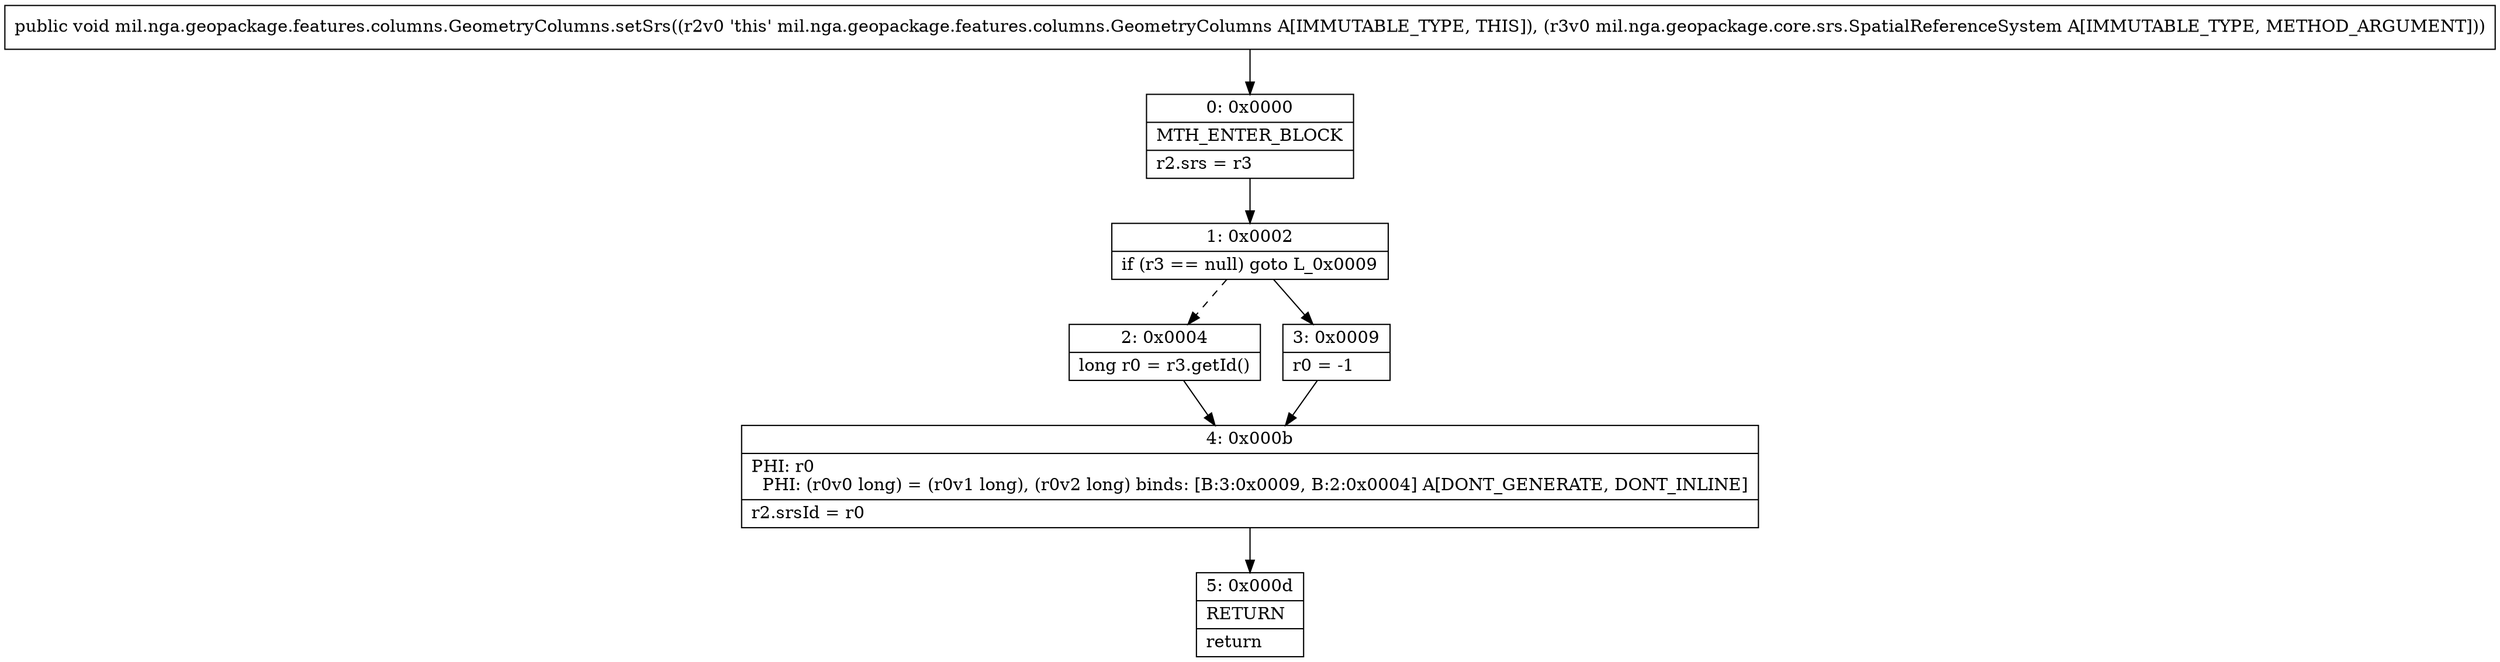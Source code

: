 digraph "CFG formil.nga.geopackage.features.columns.GeometryColumns.setSrs(Lmil\/nga\/geopackage\/core\/srs\/SpatialReferenceSystem;)V" {
Node_0 [shape=record,label="{0\:\ 0x0000|MTH_ENTER_BLOCK\l|r2.srs = r3\l}"];
Node_1 [shape=record,label="{1\:\ 0x0002|if (r3 == null) goto L_0x0009\l}"];
Node_2 [shape=record,label="{2\:\ 0x0004|long r0 = r3.getId()\l}"];
Node_3 [shape=record,label="{3\:\ 0x0009|r0 = \-1\l}"];
Node_4 [shape=record,label="{4\:\ 0x000b|PHI: r0 \l  PHI: (r0v0 long) = (r0v1 long), (r0v2 long) binds: [B:3:0x0009, B:2:0x0004] A[DONT_GENERATE, DONT_INLINE]\l|r2.srsId = r0\l}"];
Node_5 [shape=record,label="{5\:\ 0x000d|RETURN\l|return\l}"];
MethodNode[shape=record,label="{public void mil.nga.geopackage.features.columns.GeometryColumns.setSrs((r2v0 'this' mil.nga.geopackage.features.columns.GeometryColumns A[IMMUTABLE_TYPE, THIS]), (r3v0 mil.nga.geopackage.core.srs.SpatialReferenceSystem A[IMMUTABLE_TYPE, METHOD_ARGUMENT])) }"];
MethodNode -> Node_0;
Node_0 -> Node_1;
Node_1 -> Node_2[style=dashed];
Node_1 -> Node_3;
Node_2 -> Node_4;
Node_3 -> Node_4;
Node_4 -> Node_5;
}

